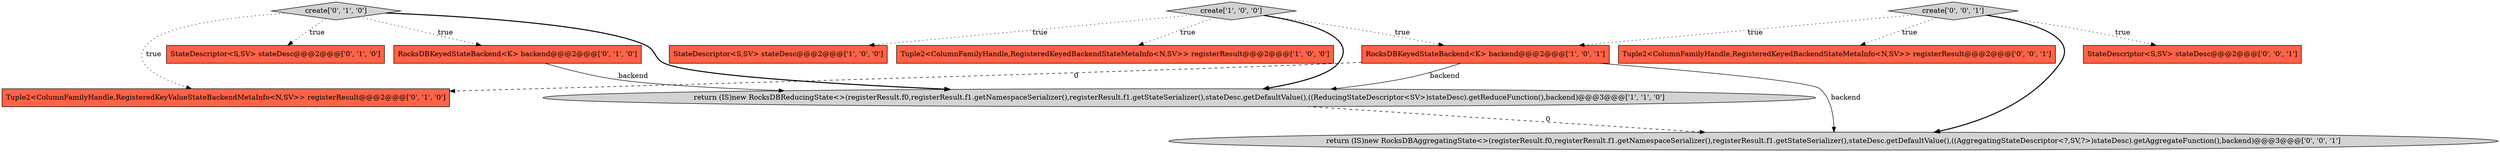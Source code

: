 digraph {
6 [style = filled, label = "RocksDBKeyedStateBackend<K> backend@@@2@@@['0', '1', '0']", fillcolor = tomato, shape = box image = "AAA0AAABBB2BBB"];
9 [style = filled, label = "Tuple2<ColumnFamilyHandle,RegisteredKeyedBackendStateMetaInfo<N,SV>> registerResult@@@2@@@['0', '0', '1']", fillcolor = tomato, shape = box image = "AAA0AAABBB3BBB"];
0 [style = filled, label = "StateDescriptor<S,SV> stateDesc@@@2@@@['1', '0', '0']", fillcolor = tomato, shape = box image = "AAA0AAABBB1BBB"];
5 [style = filled, label = "create['0', '1', '0']", fillcolor = lightgray, shape = diamond image = "AAA0AAABBB2BBB"];
8 [style = filled, label = "Tuple2<ColumnFamilyHandle,RegisteredKeyValueStateBackendMetaInfo<N,SV>> registerResult@@@2@@@['0', '1', '0']", fillcolor = tomato, shape = box image = "AAA1AAABBB2BBB"];
4 [style = filled, label = "RocksDBKeyedStateBackend<K> backend@@@2@@@['1', '0', '1']", fillcolor = tomato, shape = box image = "AAA0AAABBB1BBB"];
7 [style = filled, label = "StateDescriptor<S,SV> stateDesc@@@2@@@['0', '1', '0']", fillcolor = tomato, shape = box image = "AAA0AAABBB2BBB"];
12 [style = filled, label = "return (IS)new RocksDBAggregatingState<>(registerResult.f0,registerResult.f1.getNamespaceSerializer(),registerResult.f1.getStateSerializer(),stateDesc.getDefaultValue(),((AggregatingStateDescriptor<?,SV,?>)stateDesc).getAggregateFunction(),backend)@@@3@@@['0', '0', '1']", fillcolor = lightgray, shape = ellipse image = "AAA0AAABBB3BBB"];
10 [style = filled, label = "StateDescriptor<S,SV> stateDesc@@@2@@@['0', '0', '1']", fillcolor = tomato, shape = box image = "AAA0AAABBB3BBB"];
1 [style = filled, label = "create['1', '0', '0']", fillcolor = lightgray, shape = diamond image = "AAA0AAABBB1BBB"];
3 [style = filled, label = "Tuple2<ColumnFamilyHandle,RegisteredKeyedBackendStateMetaInfo<N,SV>> registerResult@@@2@@@['1', '0', '0']", fillcolor = tomato, shape = box image = "AAA0AAABBB1BBB"];
11 [style = filled, label = "create['0', '0', '1']", fillcolor = lightgray, shape = diamond image = "AAA0AAABBB3BBB"];
2 [style = filled, label = "return (IS)new RocksDBReducingState<>(registerResult.f0,registerResult.f1.getNamespaceSerializer(),registerResult.f1.getStateSerializer(),stateDesc.getDefaultValue(),((ReducingStateDescriptor<SV>)stateDesc).getReduceFunction(),backend)@@@3@@@['1', '1', '0']", fillcolor = lightgray, shape = ellipse image = "AAA0AAABBB1BBB"];
5->6 [style = dotted, label="true"];
2->12 [style = dashed, label="0"];
4->12 [style = solid, label="backend"];
5->2 [style = bold, label=""];
11->9 [style = dotted, label="true"];
1->2 [style = bold, label=""];
1->0 [style = dotted, label="true"];
1->4 [style = dotted, label="true"];
11->12 [style = bold, label=""];
4->2 [style = solid, label="backend"];
5->8 [style = dotted, label="true"];
11->4 [style = dotted, label="true"];
5->7 [style = dotted, label="true"];
11->10 [style = dotted, label="true"];
6->2 [style = solid, label="backend"];
4->8 [style = dashed, label="0"];
1->3 [style = dotted, label="true"];
}
